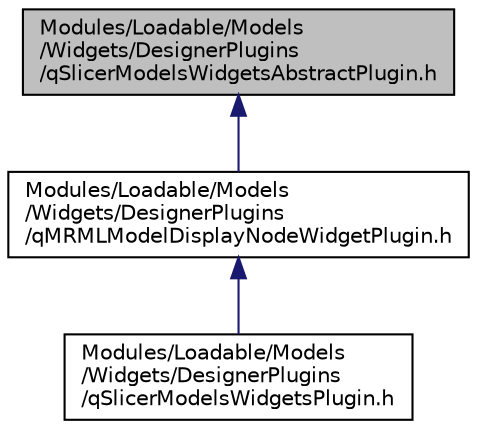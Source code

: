 digraph "Modules/Loadable/Models/Widgets/DesignerPlugins/qSlicerModelsWidgetsAbstractPlugin.h"
{
  bgcolor="transparent";
  edge [fontname="Helvetica",fontsize="10",labelfontname="Helvetica",labelfontsize="10"];
  node [fontname="Helvetica",fontsize="10",shape=record];
  Node4 [label="Modules/Loadable/Models\l/Widgets/DesignerPlugins\l/qSlicerModelsWidgetsAbstractPlugin.h",height=0.2,width=0.4,color="black", fillcolor="grey75", style="filled", fontcolor="black"];
  Node4 -> Node5 [dir="back",color="midnightblue",fontsize="10",style="solid",fontname="Helvetica"];
  Node5 [label="Modules/Loadable/Models\l/Widgets/DesignerPlugins\l/qMRMLModelDisplayNodeWidgetPlugin.h",height=0.2,width=0.4,color="black",URL="$qMRMLModelDisplayNodeWidgetPlugin_8h.html"];
  Node5 -> Node6 [dir="back",color="midnightblue",fontsize="10",style="solid",fontname="Helvetica"];
  Node6 [label="Modules/Loadable/Models\l/Widgets/DesignerPlugins\l/qSlicerModelsWidgetsPlugin.h",height=0.2,width=0.4,color="black",URL="$qSlicerModelsWidgetsPlugin_8h.html"];
}
